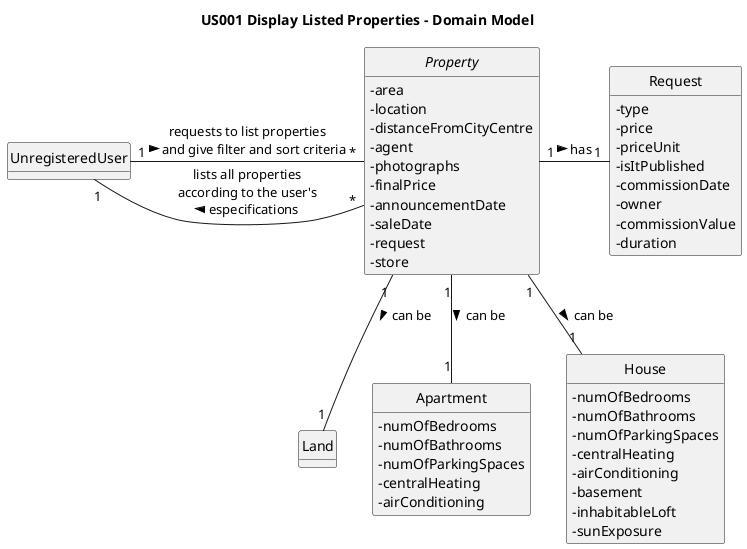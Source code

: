 @startuml
skinparam monochrome true
skinparam packageStyle rectangle
skinparam shadowing false
skinparam classAttributeIconSize 0
hide circle
hide methods

title US001 Display Listed Properties - Domain Model

class UnregisteredUser {
}

interface Property {
-area
-location
-distanceFromCityCentre
-agent
-photographs
-finalPrice
-announcementDate
-saleDate
-request
-store
}

class Request{
-type
-price
-priceUnit
-isItPublished
-commissionDate
-owner
-commissionValue
-duration
}

class Land{
}

class Apartment {
-numOfBedrooms
-numOfBathrooms
-numOfParkingSpaces
-centralHeating
-airConditioning
}

class House {
-numOfBedrooms
-numOfBathrooms
-numOfParkingSpaces
-centralHeating
-airConditioning
-basement
-inhabitableLoft
-sunExposure
}

UnregisteredUser "1" --- "*" Property : requests to list properties\nand give filter and sort criteria >
Property "*" - "1" UnregisteredUser : lists all properties\naccording to the user's\nespecifications >

Property "1" - "1" Request : has >

Property "1" -- "1" Apartment : can be >
Property "1" -- "1" Land : can be >
Property "1" -- "1" House : can be >


@enduml